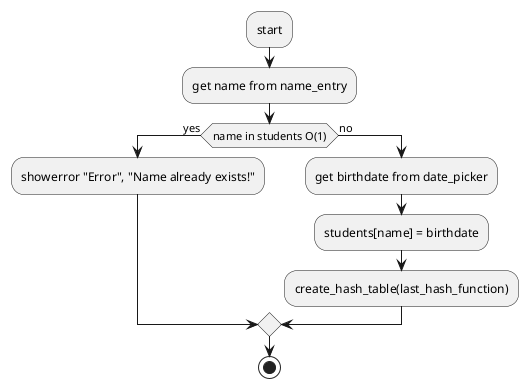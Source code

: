 @startuml
:start;
:get name from name_entry;
if (name in students O(1)) then (yes)
  :showerror "Error", "Name already exists!";
else (no)
  :get birthdate from date_picker;
  :students[name] = birthdate;
  :create_hash_table(last_hash_function);
endif
stop
@enduml